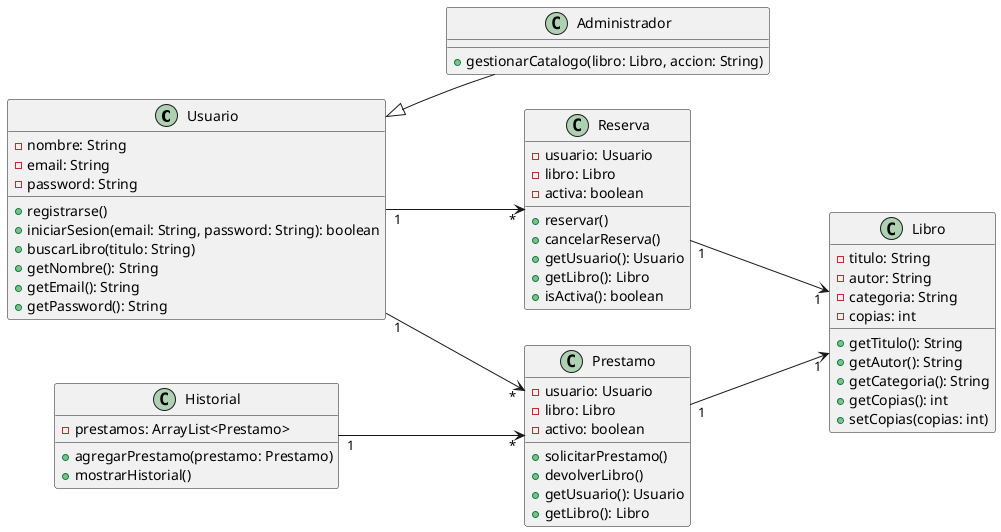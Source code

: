 @startuml
left to right direction

class Usuario {
    - nombre: String
    - email: String
    - password: String
    + registrarse()
    + iniciarSesion(email: String, password: String): boolean
    + buscarLibro(titulo: String)
    + getNombre(): String
    + getEmail(): String
    + getPassword(): String
}

class Administrador {
    + gestionarCatalogo(libro: Libro, accion: String)
}

class Libro {
    - titulo: String
    - autor: String
    - categoria: String
    - copias: int
    + getTitulo(): String
    + getAutor(): String
    + getCategoria(): String
    + getCopias(): int
    + setCopias(copias: int)
}

class Prestamo {
    - usuario: Usuario
    - libro: Libro
    - activo: boolean
    + solicitarPrestamo()
    + devolverLibro()
    + getUsuario(): Usuario
    + getLibro(): Libro
}

class Reserva {
    - usuario: Usuario
    - libro: Libro
    - activa: boolean
    + reservar()
    + cancelarReserva()
    + getUsuario(): Usuario
    + getLibro(): Libro
    + isActiva(): boolean
}

class Historial {
    - prestamos: ArrayList<Prestamo>
    + agregarPrestamo(prestamo: Prestamo)
    + mostrarHistorial()
}

Usuario <|-- Administrador
Usuario "1" --> "*" Prestamo
Usuario "1" --> "*" Reserva
Prestamo "1" --> "1" Libro
Reserva "1" --> "1" Libro
Historial "1" --> "*" Prestamo

@enduml

